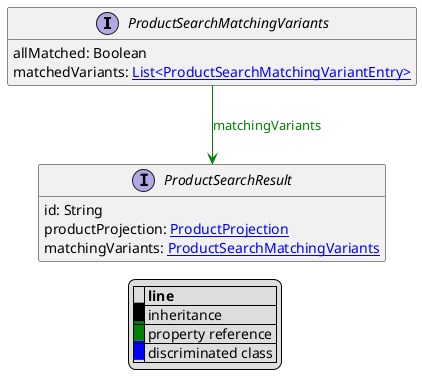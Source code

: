 @startuml

hide empty fields
hide empty methods
legend
|= |= line |
|<back:black>   </back>| inheritance |
|<back:green>   </back>| property reference |
|<back:blue>   </back>| discriminated class |
endlegend
interface ProductSearchMatchingVariants [[ProductSearchMatchingVariants.svg]]  {
    allMatched: Boolean
    matchedVariants: [[ProductSearchMatchingVariantEntry.svg List<ProductSearchMatchingVariantEntry>]]
}



interface ProductSearchResult [[ProductSearchResult.svg]]  {
    id: String
    productProjection: [[ProductProjection.svg ProductProjection]]
    matchingVariants: [[ProductSearchMatchingVariants.svg ProductSearchMatchingVariants]]
}

ProductSearchMatchingVariants --> ProductSearchResult #green;text:green : "matchingVariants"
@enduml
